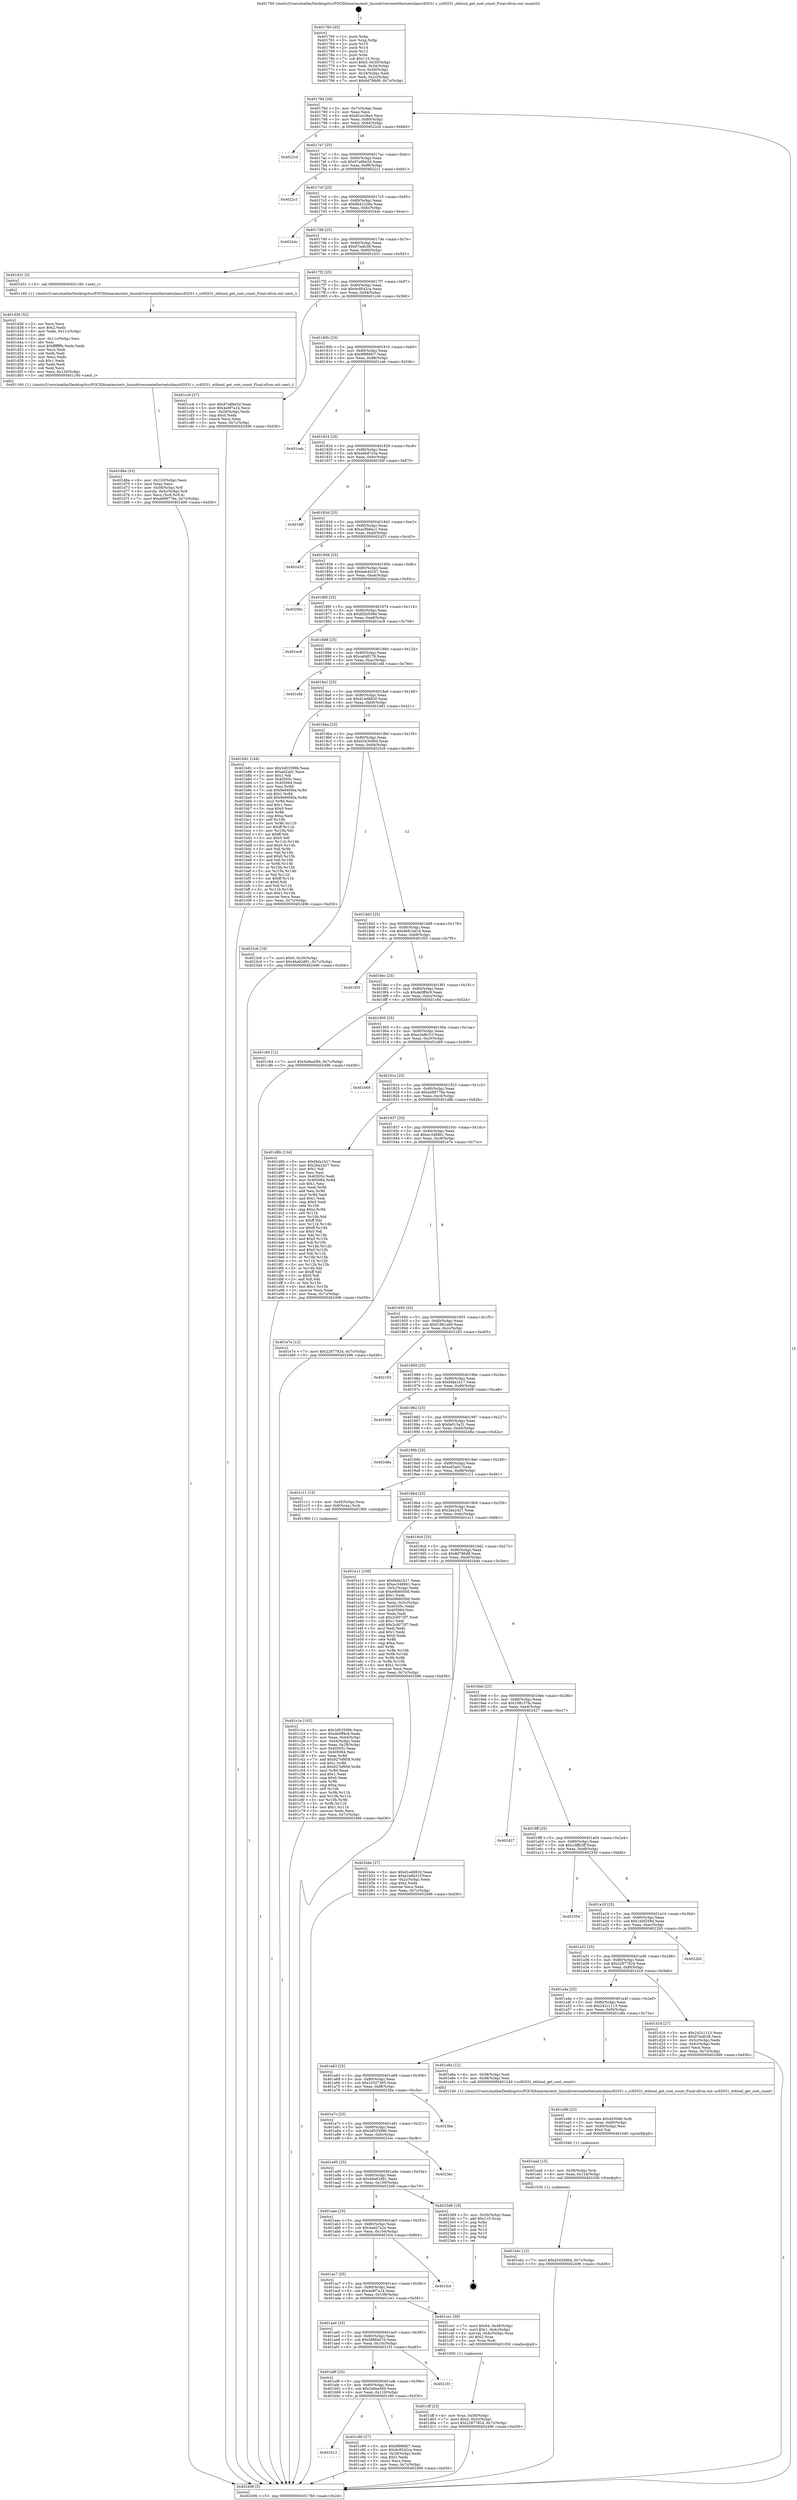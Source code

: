digraph "0x401760" {
  label = "0x401760 (/mnt/c/Users/mathe/Desktop/tcc/POCII/binaries/extr_linuxdriversnetethernetsilansc92031.c_sc92031_ethtool_get_sset_count_Final-ollvm.out::main(0))"
  labelloc = "t"
  node[shape=record]

  Entry [label="",width=0.3,height=0.3,shape=circle,fillcolor=black,style=filled]
  "0x40178d" [label="{
     0x40178d [26]\l
     | [instrs]\l
     &nbsp;&nbsp;0x40178d \<+3\>: mov -0x7c(%rbp),%eax\l
     &nbsp;&nbsp;0x401790 \<+2\>: mov %eax,%ecx\l
     &nbsp;&nbsp;0x401792 \<+6\>: sub $0x81ec28a4,%ecx\l
     &nbsp;&nbsp;0x401798 \<+3\>: mov %eax,-0x80(%rbp)\l
     &nbsp;&nbsp;0x40179b \<+6\>: mov %ecx,-0x84(%rbp)\l
     &nbsp;&nbsp;0x4017a1 \<+6\>: je 00000000004022cd \<main+0xb6d\>\l
  }"]
  "0x4022cd" [label="{
     0x4022cd\l
  }", style=dashed]
  "0x4017a7" [label="{
     0x4017a7 [25]\l
     | [instrs]\l
     &nbsp;&nbsp;0x4017a7 \<+5\>: jmp 00000000004017ac \<main+0x4c\>\l
     &nbsp;&nbsp;0x4017ac \<+3\>: mov -0x80(%rbp),%eax\l
     &nbsp;&nbsp;0x4017af \<+5\>: sub $0x87a86e2d,%eax\l
     &nbsp;&nbsp;0x4017b4 \<+6\>: mov %eax,-0x88(%rbp)\l
     &nbsp;&nbsp;0x4017ba \<+6\>: je 00000000004022c1 \<main+0xb61\>\l
  }"]
  Exit [label="",width=0.3,height=0.3,shape=circle,fillcolor=black,style=filled,peripheries=2]
  "0x4022c1" [label="{
     0x4022c1\l
  }", style=dashed]
  "0x4017c0" [label="{
     0x4017c0 [25]\l
     | [instrs]\l
     &nbsp;&nbsp;0x4017c0 \<+5\>: jmp 00000000004017c5 \<main+0x65\>\l
     &nbsp;&nbsp;0x4017c5 \<+3\>: mov -0x80(%rbp),%eax\l
     &nbsp;&nbsp;0x4017c8 \<+5\>: sub $0x8b42228a,%eax\l
     &nbsp;&nbsp;0x4017cd \<+6\>: mov %eax,-0x8c(%rbp)\l
     &nbsp;&nbsp;0x4017d3 \<+6\>: je 000000000040244c \<main+0xcec\>\l
  }"]
  "0x401ebc" [label="{
     0x401ebc [12]\l
     | [instrs]\l
     &nbsp;&nbsp;0x401ebc \<+7\>: movl $0xd3430d0d,-0x7c(%rbp)\l
     &nbsp;&nbsp;0x401ec3 \<+5\>: jmp 0000000000402496 \<main+0xd36\>\l
  }"]
  "0x40244c" [label="{
     0x40244c\l
  }", style=dashed]
  "0x4017d9" [label="{
     0x4017d9 [25]\l
     | [instrs]\l
     &nbsp;&nbsp;0x4017d9 \<+5\>: jmp 00000000004017de \<main+0x7e\>\l
     &nbsp;&nbsp;0x4017de \<+3\>: mov -0x80(%rbp),%eax\l
     &nbsp;&nbsp;0x4017e1 \<+5\>: sub $0x97eafc38,%eax\l
     &nbsp;&nbsp;0x4017e6 \<+6\>: mov %eax,-0x90(%rbp)\l
     &nbsp;&nbsp;0x4017ec \<+6\>: je 0000000000401d31 \<main+0x5d1\>\l
  }"]
  "0x401ead" [label="{
     0x401ead [15]\l
     | [instrs]\l
     &nbsp;&nbsp;0x401ead \<+4\>: mov -0x58(%rbp),%rdi\l
     &nbsp;&nbsp;0x401eb1 \<+6\>: mov %eax,-0x124(%rbp)\l
     &nbsp;&nbsp;0x401eb7 \<+5\>: call 0000000000401030 \<free@plt\>\l
     | [calls]\l
     &nbsp;&nbsp;0x401030 \{1\} (unknown)\l
  }"]
  "0x401d31" [label="{
     0x401d31 [5]\l
     | [instrs]\l
     &nbsp;&nbsp;0x401d31 \<+5\>: call 0000000000401160 \<next_i\>\l
     | [calls]\l
     &nbsp;&nbsp;0x401160 \{1\} (/mnt/c/Users/mathe/Desktop/tcc/POCII/binaries/extr_linuxdriversnetethernetsilansc92031.c_sc92031_ethtool_get_sset_count_Final-ollvm.out::next_i)\l
  }"]
  "0x4017f2" [label="{
     0x4017f2 [25]\l
     | [instrs]\l
     &nbsp;&nbsp;0x4017f2 \<+5\>: jmp 00000000004017f7 \<main+0x97\>\l
     &nbsp;&nbsp;0x4017f7 \<+3\>: mov -0x80(%rbp),%eax\l
     &nbsp;&nbsp;0x4017fa \<+5\>: sub $0x9c9542ca,%eax\l
     &nbsp;&nbsp;0x4017ff \<+6\>: mov %eax,-0x94(%rbp)\l
     &nbsp;&nbsp;0x401805 \<+6\>: je 0000000000401cc6 \<main+0x566\>\l
  }"]
  "0x401e96" [label="{
     0x401e96 [23]\l
     | [instrs]\l
     &nbsp;&nbsp;0x401e96 \<+10\>: movabs $0x4030d6,%rdi\l
     &nbsp;&nbsp;0x401ea0 \<+3\>: mov %eax,-0x60(%rbp)\l
     &nbsp;&nbsp;0x401ea3 \<+3\>: mov -0x60(%rbp),%esi\l
     &nbsp;&nbsp;0x401ea6 \<+2\>: mov $0x0,%al\l
     &nbsp;&nbsp;0x401ea8 \<+5\>: call 0000000000401040 \<printf@plt\>\l
     | [calls]\l
     &nbsp;&nbsp;0x401040 \{1\} (unknown)\l
  }"]
  "0x401cc6" [label="{
     0x401cc6 [27]\l
     | [instrs]\l
     &nbsp;&nbsp;0x401cc6 \<+5\>: mov $0x87a86e2d,%eax\l
     &nbsp;&nbsp;0x401ccb \<+5\>: mov $0x4e9f7a14,%ecx\l
     &nbsp;&nbsp;0x401cd0 \<+3\>: mov -0x28(%rbp),%edx\l
     &nbsp;&nbsp;0x401cd3 \<+3\>: cmp $0x0,%edx\l
     &nbsp;&nbsp;0x401cd6 \<+3\>: cmove %ecx,%eax\l
     &nbsp;&nbsp;0x401cd9 \<+3\>: mov %eax,-0x7c(%rbp)\l
     &nbsp;&nbsp;0x401cdc \<+5\>: jmp 0000000000402496 \<main+0xd36\>\l
  }"]
  "0x40180b" [label="{
     0x40180b [25]\l
     | [instrs]\l
     &nbsp;&nbsp;0x40180b \<+5\>: jmp 0000000000401810 \<main+0xb0\>\l
     &nbsp;&nbsp;0x401810 \<+3\>: mov -0x80(%rbp),%eax\l
     &nbsp;&nbsp;0x401813 \<+5\>: sub $0x9f986fc7,%eax\l
     &nbsp;&nbsp;0x401818 \<+6\>: mov %eax,-0x98(%rbp)\l
     &nbsp;&nbsp;0x40181e \<+6\>: je 0000000000401cab \<main+0x54b\>\l
  }"]
  "0x401d6a" [label="{
     0x401d6a [33]\l
     | [instrs]\l
     &nbsp;&nbsp;0x401d6a \<+6\>: mov -0x120(%rbp),%ecx\l
     &nbsp;&nbsp;0x401d70 \<+3\>: imul %eax,%ecx\l
     &nbsp;&nbsp;0x401d73 \<+4\>: mov -0x58(%rbp),%r8\l
     &nbsp;&nbsp;0x401d77 \<+4\>: movslq -0x5c(%rbp),%r9\l
     &nbsp;&nbsp;0x401d7b \<+4\>: mov %ecx,(%r8,%r9,4)\l
     &nbsp;&nbsp;0x401d7f \<+7\>: movl $0xeb99776e,-0x7c(%rbp)\l
     &nbsp;&nbsp;0x401d86 \<+5\>: jmp 0000000000402496 \<main+0xd36\>\l
  }"]
  "0x401cab" [label="{
     0x401cab\l
  }", style=dashed]
  "0x401824" [label="{
     0x401824 [25]\l
     | [instrs]\l
     &nbsp;&nbsp;0x401824 \<+5\>: jmp 0000000000401829 \<main+0xc9\>\l
     &nbsp;&nbsp;0x401829 \<+3\>: mov -0x80(%rbp),%eax\l
     &nbsp;&nbsp;0x40182c \<+5\>: sub $0xa4bd7c3a,%eax\l
     &nbsp;&nbsp;0x401831 \<+6\>: mov %eax,-0x9c(%rbp)\l
     &nbsp;&nbsp;0x401837 \<+6\>: je 0000000000401fdf \<main+0x87f\>\l
  }"]
  "0x401d36" [label="{
     0x401d36 [52]\l
     | [instrs]\l
     &nbsp;&nbsp;0x401d36 \<+2\>: xor %ecx,%ecx\l
     &nbsp;&nbsp;0x401d38 \<+5\>: mov $0x2,%edx\l
     &nbsp;&nbsp;0x401d3d \<+6\>: mov %edx,-0x11c(%rbp)\l
     &nbsp;&nbsp;0x401d43 \<+1\>: cltd\l
     &nbsp;&nbsp;0x401d44 \<+6\>: mov -0x11c(%rbp),%esi\l
     &nbsp;&nbsp;0x401d4a \<+2\>: idiv %esi\l
     &nbsp;&nbsp;0x401d4c \<+6\>: imul $0xfffffffe,%edx,%edx\l
     &nbsp;&nbsp;0x401d52 \<+2\>: mov %ecx,%edi\l
     &nbsp;&nbsp;0x401d54 \<+2\>: sub %edx,%edi\l
     &nbsp;&nbsp;0x401d56 \<+2\>: mov %ecx,%edx\l
     &nbsp;&nbsp;0x401d58 \<+3\>: sub $0x1,%edx\l
     &nbsp;&nbsp;0x401d5b \<+2\>: add %edx,%edi\l
     &nbsp;&nbsp;0x401d5d \<+2\>: sub %edi,%ecx\l
     &nbsp;&nbsp;0x401d5f \<+6\>: mov %ecx,-0x120(%rbp)\l
     &nbsp;&nbsp;0x401d65 \<+5\>: call 0000000000401160 \<next_i\>\l
     | [calls]\l
     &nbsp;&nbsp;0x401160 \{1\} (/mnt/c/Users/mathe/Desktop/tcc/POCII/binaries/extr_linuxdriversnetethernetsilansc92031.c_sc92031_ethtool_get_sset_count_Final-ollvm.out::next_i)\l
  }"]
  "0x401fdf" [label="{
     0x401fdf\l
  }", style=dashed]
  "0x40183d" [label="{
     0x40183d [25]\l
     | [instrs]\l
     &nbsp;&nbsp;0x40183d \<+5\>: jmp 0000000000401842 \<main+0xe2\>\l
     &nbsp;&nbsp;0x401842 \<+3\>: mov -0x80(%rbp),%eax\l
     &nbsp;&nbsp;0x401845 \<+5\>: sub $0xac6b6ac1,%eax\l
     &nbsp;&nbsp;0x40184a \<+6\>: mov %eax,-0xa0(%rbp)\l
     &nbsp;&nbsp;0x401850 \<+6\>: je 0000000000402433 \<main+0xcd3\>\l
  }"]
  "0x401cff" [label="{
     0x401cff [23]\l
     | [instrs]\l
     &nbsp;&nbsp;0x401cff \<+4\>: mov %rax,-0x58(%rbp)\l
     &nbsp;&nbsp;0x401d03 \<+7\>: movl $0x0,-0x5c(%rbp)\l
     &nbsp;&nbsp;0x401d0a \<+7\>: movl $0x22877824,-0x7c(%rbp)\l
     &nbsp;&nbsp;0x401d11 \<+5\>: jmp 0000000000402496 \<main+0xd36\>\l
  }"]
  "0x402433" [label="{
     0x402433\l
  }", style=dashed]
  "0x401856" [label="{
     0x401856 [25]\l
     | [instrs]\l
     &nbsp;&nbsp;0x401856 \<+5\>: jmp 000000000040185b \<main+0xfb\>\l
     &nbsp;&nbsp;0x40185b \<+3\>: mov -0x80(%rbp),%eax\l
     &nbsp;&nbsp;0x40185e \<+5\>: sub $0xbeb4d1b7,%eax\l
     &nbsp;&nbsp;0x401863 \<+6\>: mov %eax,-0xa4(%rbp)\l
     &nbsp;&nbsp;0x401869 \<+6\>: je 00000000004020bc \<main+0x95c\>\l
  }"]
  "0x401b12" [label="{
     0x401b12\l
  }", style=dashed]
  "0x4020bc" [label="{
     0x4020bc\l
  }", style=dashed]
  "0x40186f" [label="{
     0x40186f [25]\l
     | [instrs]\l
     &nbsp;&nbsp;0x40186f \<+5\>: jmp 0000000000401874 \<main+0x114\>\l
     &nbsp;&nbsp;0x401874 \<+3\>: mov -0x80(%rbp),%eax\l
     &nbsp;&nbsp;0x401877 \<+5\>: sub $0xbf2b508d,%eax\l
     &nbsp;&nbsp;0x40187c \<+6\>: mov %eax,-0xa8(%rbp)\l
     &nbsp;&nbsp;0x401882 \<+6\>: je 0000000000401ec8 \<main+0x768\>\l
  }"]
  "0x401c90" [label="{
     0x401c90 [27]\l
     | [instrs]\l
     &nbsp;&nbsp;0x401c90 \<+5\>: mov $0x9f986fc7,%eax\l
     &nbsp;&nbsp;0x401c95 \<+5\>: mov $0x9c9542ca,%ecx\l
     &nbsp;&nbsp;0x401c9a \<+3\>: mov -0x28(%rbp),%edx\l
     &nbsp;&nbsp;0x401c9d \<+3\>: cmp $0x1,%edx\l
     &nbsp;&nbsp;0x401ca0 \<+3\>: cmovl %ecx,%eax\l
     &nbsp;&nbsp;0x401ca3 \<+3\>: mov %eax,-0x7c(%rbp)\l
     &nbsp;&nbsp;0x401ca6 \<+5\>: jmp 0000000000402496 \<main+0xd36\>\l
  }"]
  "0x401ec8" [label="{
     0x401ec8\l
  }", style=dashed]
  "0x401888" [label="{
     0x401888 [25]\l
     | [instrs]\l
     &nbsp;&nbsp;0x401888 \<+5\>: jmp 000000000040188d \<main+0x12d\>\l
     &nbsp;&nbsp;0x40188d \<+3\>: mov -0x80(%rbp),%eax\l
     &nbsp;&nbsp;0x401890 \<+5\>: sub $0xca0df178,%eax\l
     &nbsp;&nbsp;0x401895 \<+6\>: mov %eax,-0xac(%rbp)\l
     &nbsp;&nbsp;0x40189b \<+6\>: je 0000000000401efd \<main+0x79d\>\l
  }"]
  "0x401af9" [label="{
     0x401af9 [25]\l
     | [instrs]\l
     &nbsp;&nbsp;0x401af9 \<+5\>: jmp 0000000000401afe \<main+0x39e\>\l
     &nbsp;&nbsp;0x401afe \<+3\>: mov -0x80(%rbp),%eax\l
     &nbsp;&nbsp;0x401b01 \<+5\>: sub $0x5a9ea584,%eax\l
     &nbsp;&nbsp;0x401b06 \<+6\>: mov %eax,-0x110(%rbp)\l
     &nbsp;&nbsp;0x401b0c \<+6\>: je 0000000000401c90 \<main+0x530\>\l
  }"]
  "0x401efd" [label="{
     0x401efd\l
  }", style=dashed]
  "0x4018a1" [label="{
     0x4018a1 [25]\l
     | [instrs]\l
     &nbsp;&nbsp;0x4018a1 \<+5\>: jmp 00000000004018a6 \<main+0x146\>\l
     &nbsp;&nbsp;0x4018a6 \<+3\>: mov -0x80(%rbp),%eax\l
     &nbsp;&nbsp;0x4018a9 \<+5\>: sub $0xd1ed8820,%eax\l
     &nbsp;&nbsp;0x4018ae \<+6\>: mov %eax,-0xb0(%rbp)\l
     &nbsp;&nbsp;0x4018b4 \<+6\>: je 0000000000401b81 \<main+0x421\>\l
  }"]
  "0x4021f3" [label="{
     0x4021f3\l
  }", style=dashed]
  "0x401b81" [label="{
     0x401b81 [144]\l
     | [instrs]\l
     &nbsp;&nbsp;0x401b81 \<+5\>: mov $0x3d03599b,%eax\l
     &nbsp;&nbsp;0x401b86 \<+5\>: mov $0xad2ad1,%ecx\l
     &nbsp;&nbsp;0x401b8b \<+2\>: mov $0x1,%dl\l
     &nbsp;&nbsp;0x401b8d \<+7\>: mov 0x40505c,%esi\l
     &nbsp;&nbsp;0x401b94 \<+7\>: mov 0x405064,%edi\l
     &nbsp;&nbsp;0x401b9b \<+3\>: mov %esi,%r8d\l
     &nbsp;&nbsp;0x401b9e \<+7\>: sub $0x9e94f40a,%r8d\l
     &nbsp;&nbsp;0x401ba5 \<+4\>: sub $0x1,%r8d\l
     &nbsp;&nbsp;0x401ba9 \<+7\>: add $0x9e94f40a,%r8d\l
     &nbsp;&nbsp;0x401bb0 \<+4\>: imul %r8d,%esi\l
     &nbsp;&nbsp;0x401bb4 \<+3\>: and $0x1,%esi\l
     &nbsp;&nbsp;0x401bb7 \<+3\>: cmp $0x0,%esi\l
     &nbsp;&nbsp;0x401bba \<+4\>: sete %r9b\l
     &nbsp;&nbsp;0x401bbe \<+3\>: cmp $0xa,%edi\l
     &nbsp;&nbsp;0x401bc1 \<+4\>: setl %r10b\l
     &nbsp;&nbsp;0x401bc5 \<+3\>: mov %r9b,%r11b\l
     &nbsp;&nbsp;0x401bc8 \<+4\>: xor $0xff,%r11b\l
     &nbsp;&nbsp;0x401bcc \<+3\>: mov %r10b,%bl\l
     &nbsp;&nbsp;0x401bcf \<+3\>: xor $0xff,%bl\l
     &nbsp;&nbsp;0x401bd2 \<+3\>: xor $0x0,%dl\l
     &nbsp;&nbsp;0x401bd5 \<+3\>: mov %r11b,%r14b\l
     &nbsp;&nbsp;0x401bd8 \<+4\>: and $0x0,%r14b\l
     &nbsp;&nbsp;0x401bdc \<+3\>: and %dl,%r9b\l
     &nbsp;&nbsp;0x401bdf \<+3\>: mov %bl,%r15b\l
     &nbsp;&nbsp;0x401be2 \<+4\>: and $0x0,%r15b\l
     &nbsp;&nbsp;0x401be6 \<+3\>: and %dl,%r10b\l
     &nbsp;&nbsp;0x401be9 \<+3\>: or %r9b,%r14b\l
     &nbsp;&nbsp;0x401bec \<+3\>: or %r10b,%r15b\l
     &nbsp;&nbsp;0x401bef \<+3\>: xor %r15b,%r14b\l
     &nbsp;&nbsp;0x401bf2 \<+3\>: or %bl,%r11b\l
     &nbsp;&nbsp;0x401bf5 \<+4\>: xor $0xff,%r11b\l
     &nbsp;&nbsp;0x401bf9 \<+3\>: or $0x0,%dl\l
     &nbsp;&nbsp;0x401bfc \<+3\>: and %dl,%r11b\l
     &nbsp;&nbsp;0x401bff \<+3\>: or %r11b,%r14b\l
     &nbsp;&nbsp;0x401c02 \<+4\>: test $0x1,%r14b\l
     &nbsp;&nbsp;0x401c06 \<+3\>: cmovne %ecx,%eax\l
     &nbsp;&nbsp;0x401c09 \<+3\>: mov %eax,-0x7c(%rbp)\l
     &nbsp;&nbsp;0x401c0c \<+5\>: jmp 0000000000402496 \<main+0xd36\>\l
  }"]
  "0x4018ba" [label="{
     0x4018ba [25]\l
     | [instrs]\l
     &nbsp;&nbsp;0x4018ba \<+5\>: jmp 00000000004018bf \<main+0x15f\>\l
     &nbsp;&nbsp;0x4018bf \<+3\>: mov -0x80(%rbp),%eax\l
     &nbsp;&nbsp;0x4018c2 \<+5\>: sub $0xd3430d0d,%eax\l
     &nbsp;&nbsp;0x4018c7 \<+6\>: mov %eax,-0xb4(%rbp)\l
     &nbsp;&nbsp;0x4018cd \<+6\>: je 00000000004023c6 \<main+0xc66\>\l
  }"]
  "0x401ae0" [label="{
     0x401ae0 [25]\l
     | [instrs]\l
     &nbsp;&nbsp;0x401ae0 \<+5\>: jmp 0000000000401ae5 \<main+0x385\>\l
     &nbsp;&nbsp;0x401ae5 \<+3\>: mov -0x80(%rbp),%eax\l
     &nbsp;&nbsp;0x401ae8 \<+5\>: sub $0x5886a07d,%eax\l
     &nbsp;&nbsp;0x401aed \<+6\>: mov %eax,-0x10c(%rbp)\l
     &nbsp;&nbsp;0x401af3 \<+6\>: je 00000000004021f3 \<main+0xa93\>\l
  }"]
  "0x4023c6" [label="{
     0x4023c6 [19]\l
     | [instrs]\l
     &nbsp;&nbsp;0x4023c6 \<+7\>: movl $0x0,-0x30(%rbp)\l
     &nbsp;&nbsp;0x4023cd \<+7\>: movl $0x46a62d91,-0x7c(%rbp)\l
     &nbsp;&nbsp;0x4023d4 \<+5\>: jmp 0000000000402496 \<main+0xd36\>\l
  }"]
  "0x4018d3" [label="{
     0x4018d3 [25]\l
     | [instrs]\l
     &nbsp;&nbsp;0x4018d3 \<+5\>: jmp 00000000004018d8 \<main+0x178\>\l
     &nbsp;&nbsp;0x4018d8 \<+3\>: mov -0x80(%rbp),%eax\l
     &nbsp;&nbsp;0x4018db \<+5\>: sub $0xd681ed1d,%eax\l
     &nbsp;&nbsp;0x4018e0 \<+6\>: mov %eax,-0xb8(%rbp)\l
     &nbsp;&nbsp;0x4018e6 \<+6\>: je 0000000000401f55 \<main+0x7f5\>\l
  }"]
  "0x401ce1" [label="{
     0x401ce1 [30]\l
     | [instrs]\l
     &nbsp;&nbsp;0x401ce1 \<+7\>: movl $0x64,-0x48(%rbp)\l
     &nbsp;&nbsp;0x401ce8 \<+7\>: movl $0x1,-0x4c(%rbp)\l
     &nbsp;&nbsp;0x401cef \<+4\>: movslq -0x4c(%rbp),%rax\l
     &nbsp;&nbsp;0x401cf3 \<+4\>: shl $0x2,%rax\l
     &nbsp;&nbsp;0x401cf7 \<+3\>: mov %rax,%rdi\l
     &nbsp;&nbsp;0x401cfa \<+5\>: call 0000000000401050 \<malloc@plt\>\l
     | [calls]\l
     &nbsp;&nbsp;0x401050 \{1\} (unknown)\l
  }"]
  "0x401f55" [label="{
     0x401f55\l
  }", style=dashed]
  "0x4018ec" [label="{
     0x4018ec [25]\l
     | [instrs]\l
     &nbsp;&nbsp;0x4018ec \<+5\>: jmp 00000000004018f1 \<main+0x191\>\l
     &nbsp;&nbsp;0x4018f1 \<+3\>: mov -0x80(%rbp),%eax\l
     &nbsp;&nbsp;0x4018f4 \<+5\>: sub $0xde0ff4c9,%eax\l
     &nbsp;&nbsp;0x4018f9 \<+6\>: mov %eax,-0xbc(%rbp)\l
     &nbsp;&nbsp;0x4018ff \<+6\>: je 0000000000401c84 \<main+0x524\>\l
  }"]
  "0x401ac7" [label="{
     0x401ac7 [25]\l
     | [instrs]\l
     &nbsp;&nbsp;0x401ac7 \<+5\>: jmp 0000000000401acc \<main+0x36c\>\l
     &nbsp;&nbsp;0x401acc \<+3\>: mov -0x80(%rbp),%eax\l
     &nbsp;&nbsp;0x401acf \<+5\>: sub $0x4e9f7a14,%eax\l
     &nbsp;&nbsp;0x401ad4 \<+6\>: mov %eax,-0x108(%rbp)\l
     &nbsp;&nbsp;0x401ada \<+6\>: je 0000000000401ce1 \<main+0x581\>\l
  }"]
  "0x401c84" [label="{
     0x401c84 [12]\l
     | [instrs]\l
     &nbsp;&nbsp;0x401c84 \<+7\>: movl $0x5a9ea584,-0x7c(%rbp)\l
     &nbsp;&nbsp;0x401c8b \<+5\>: jmp 0000000000402496 \<main+0xd36\>\l
  }"]
  "0x401905" [label="{
     0x401905 [25]\l
     | [instrs]\l
     &nbsp;&nbsp;0x401905 \<+5\>: jmp 000000000040190a \<main+0x1aa\>\l
     &nbsp;&nbsp;0x40190a \<+3\>: mov -0x80(%rbp),%eax\l
     &nbsp;&nbsp;0x40190d \<+5\>: sub $0xe2e8b31f,%eax\l
     &nbsp;&nbsp;0x401912 \<+6\>: mov %eax,-0xc0(%rbp)\l
     &nbsp;&nbsp;0x401918 \<+6\>: je 0000000000401b69 \<main+0x409\>\l
  }"]
  "0x401fc4" [label="{
     0x401fc4\l
  }", style=dashed]
  "0x401b69" [label="{
     0x401b69\l
  }", style=dashed]
  "0x40191e" [label="{
     0x40191e [25]\l
     | [instrs]\l
     &nbsp;&nbsp;0x40191e \<+5\>: jmp 0000000000401923 \<main+0x1c3\>\l
     &nbsp;&nbsp;0x401923 \<+3\>: mov -0x80(%rbp),%eax\l
     &nbsp;&nbsp;0x401926 \<+5\>: sub $0xeb99776e,%eax\l
     &nbsp;&nbsp;0x40192b \<+6\>: mov %eax,-0xc4(%rbp)\l
     &nbsp;&nbsp;0x401931 \<+6\>: je 0000000000401d8b \<main+0x62b\>\l
  }"]
  "0x401aae" [label="{
     0x401aae [25]\l
     | [instrs]\l
     &nbsp;&nbsp;0x401aae \<+5\>: jmp 0000000000401ab3 \<main+0x353\>\l
     &nbsp;&nbsp;0x401ab3 \<+3\>: mov -0x80(%rbp),%eax\l
     &nbsp;&nbsp;0x401ab6 \<+5\>: sub $0x4add7a2e,%eax\l
     &nbsp;&nbsp;0x401abb \<+6\>: mov %eax,-0x104(%rbp)\l
     &nbsp;&nbsp;0x401ac1 \<+6\>: je 0000000000401fc4 \<main+0x864\>\l
  }"]
  "0x401d8b" [label="{
     0x401d8b [134]\l
     | [instrs]\l
     &nbsp;&nbsp;0x401d8b \<+5\>: mov $0xf4da1b17,%eax\l
     &nbsp;&nbsp;0x401d90 \<+5\>: mov $0x2ba2427,%ecx\l
     &nbsp;&nbsp;0x401d95 \<+2\>: mov $0x1,%dl\l
     &nbsp;&nbsp;0x401d97 \<+2\>: xor %esi,%esi\l
     &nbsp;&nbsp;0x401d99 \<+7\>: mov 0x40505c,%edi\l
     &nbsp;&nbsp;0x401da0 \<+8\>: mov 0x405064,%r8d\l
     &nbsp;&nbsp;0x401da8 \<+3\>: sub $0x1,%esi\l
     &nbsp;&nbsp;0x401dab \<+3\>: mov %edi,%r9d\l
     &nbsp;&nbsp;0x401dae \<+3\>: add %esi,%r9d\l
     &nbsp;&nbsp;0x401db1 \<+4\>: imul %r9d,%edi\l
     &nbsp;&nbsp;0x401db5 \<+3\>: and $0x1,%edi\l
     &nbsp;&nbsp;0x401db8 \<+3\>: cmp $0x0,%edi\l
     &nbsp;&nbsp;0x401dbb \<+4\>: sete %r10b\l
     &nbsp;&nbsp;0x401dbf \<+4\>: cmp $0xa,%r8d\l
     &nbsp;&nbsp;0x401dc3 \<+4\>: setl %r11b\l
     &nbsp;&nbsp;0x401dc7 \<+3\>: mov %r10b,%bl\l
     &nbsp;&nbsp;0x401dca \<+3\>: xor $0xff,%bl\l
     &nbsp;&nbsp;0x401dcd \<+3\>: mov %r11b,%r14b\l
     &nbsp;&nbsp;0x401dd0 \<+4\>: xor $0xff,%r14b\l
     &nbsp;&nbsp;0x401dd4 \<+3\>: xor $0x0,%dl\l
     &nbsp;&nbsp;0x401dd7 \<+3\>: mov %bl,%r15b\l
     &nbsp;&nbsp;0x401dda \<+4\>: and $0x0,%r15b\l
     &nbsp;&nbsp;0x401dde \<+3\>: and %dl,%r10b\l
     &nbsp;&nbsp;0x401de1 \<+3\>: mov %r14b,%r12b\l
     &nbsp;&nbsp;0x401de4 \<+4\>: and $0x0,%r12b\l
     &nbsp;&nbsp;0x401de8 \<+3\>: and %dl,%r11b\l
     &nbsp;&nbsp;0x401deb \<+3\>: or %r10b,%r15b\l
     &nbsp;&nbsp;0x401dee \<+3\>: or %r11b,%r12b\l
     &nbsp;&nbsp;0x401df1 \<+3\>: xor %r12b,%r15b\l
     &nbsp;&nbsp;0x401df4 \<+3\>: or %r14b,%bl\l
     &nbsp;&nbsp;0x401df7 \<+3\>: xor $0xff,%bl\l
     &nbsp;&nbsp;0x401dfa \<+3\>: or $0x0,%dl\l
     &nbsp;&nbsp;0x401dfd \<+2\>: and %dl,%bl\l
     &nbsp;&nbsp;0x401dff \<+3\>: or %bl,%r15b\l
     &nbsp;&nbsp;0x401e02 \<+4\>: test $0x1,%r15b\l
     &nbsp;&nbsp;0x401e06 \<+3\>: cmovne %ecx,%eax\l
     &nbsp;&nbsp;0x401e09 \<+3\>: mov %eax,-0x7c(%rbp)\l
     &nbsp;&nbsp;0x401e0c \<+5\>: jmp 0000000000402496 \<main+0xd36\>\l
  }"]
  "0x401937" [label="{
     0x401937 [25]\l
     | [instrs]\l
     &nbsp;&nbsp;0x401937 \<+5\>: jmp 000000000040193c \<main+0x1dc\>\l
     &nbsp;&nbsp;0x40193c \<+3\>: mov -0x80(%rbp),%eax\l
     &nbsp;&nbsp;0x40193f \<+5\>: sub $0xec3488b1,%eax\l
     &nbsp;&nbsp;0x401944 \<+6\>: mov %eax,-0xc8(%rbp)\l
     &nbsp;&nbsp;0x40194a \<+6\>: je 0000000000401e7e \<main+0x71e\>\l
  }"]
  "0x4023d9" [label="{
     0x4023d9 [19]\l
     | [instrs]\l
     &nbsp;&nbsp;0x4023d9 \<+3\>: mov -0x30(%rbp),%eax\l
     &nbsp;&nbsp;0x4023dc \<+7\>: add $0x110,%rsp\l
     &nbsp;&nbsp;0x4023e3 \<+1\>: pop %rbx\l
     &nbsp;&nbsp;0x4023e4 \<+2\>: pop %r12\l
     &nbsp;&nbsp;0x4023e6 \<+2\>: pop %r14\l
     &nbsp;&nbsp;0x4023e8 \<+2\>: pop %r15\l
     &nbsp;&nbsp;0x4023ea \<+1\>: pop %rbp\l
     &nbsp;&nbsp;0x4023eb \<+1\>: ret\l
  }"]
  "0x401e7e" [label="{
     0x401e7e [12]\l
     | [instrs]\l
     &nbsp;&nbsp;0x401e7e \<+7\>: movl $0x22877824,-0x7c(%rbp)\l
     &nbsp;&nbsp;0x401e85 \<+5\>: jmp 0000000000402496 \<main+0xd36\>\l
  }"]
  "0x401950" [label="{
     0x401950 [25]\l
     | [instrs]\l
     &nbsp;&nbsp;0x401950 \<+5\>: jmp 0000000000401955 \<main+0x1f5\>\l
     &nbsp;&nbsp;0x401955 \<+3\>: mov -0x80(%rbp),%eax\l
     &nbsp;&nbsp;0x401958 \<+5\>: sub $0xf1981ab9,%eax\l
     &nbsp;&nbsp;0x40195d \<+6\>: mov %eax,-0xcc(%rbp)\l
     &nbsp;&nbsp;0x401963 \<+6\>: je 0000000000402163 \<main+0xa03\>\l
  }"]
  "0x401a95" [label="{
     0x401a95 [25]\l
     | [instrs]\l
     &nbsp;&nbsp;0x401a95 \<+5\>: jmp 0000000000401a9a \<main+0x33a\>\l
     &nbsp;&nbsp;0x401a9a \<+3\>: mov -0x80(%rbp),%eax\l
     &nbsp;&nbsp;0x401a9d \<+5\>: sub $0x46a62d91,%eax\l
     &nbsp;&nbsp;0x401aa2 \<+6\>: mov %eax,-0x100(%rbp)\l
     &nbsp;&nbsp;0x401aa8 \<+6\>: je 00000000004023d9 \<main+0xc79\>\l
  }"]
  "0x402163" [label="{
     0x402163\l
  }", style=dashed]
  "0x401969" [label="{
     0x401969 [25]\l
     | [instrs]\l
     &nbsp;&nbsp;0x401969 \<+5\>: jmp 000000000040196e \<main+0x20e\>\l
     &nbsp;&nbsp;0x40196e \<+3\>: mov -0x80(%rbp),%eax\l
     &nbsp;&nbsp;0x401971 \<+5\>: sub $0xf4da1b17,%eax\l
     &nbsp;&nbsp;0x401976 \<+6\>: mov %eax,-0xd0(%rbp)\l
     &nbsp;&nbsp;0x40197c \<+6\>: je 0000000000402408 \<main+0xca8\>\l
  }"]
  "0x4023ec" [label="{
     0x4023ec\l
  }", style=dashed]
  "0x402408" [label="{
     0x402408\l
  }", style=dashed]
  "0x401982" [label="{
     0x401982 [25]\l
     | [instrs]\l
     &nbsp;&nbsp;0x401982 \<+5\>: jmp 0000000000401987 \<main+0x227\>\l
     &nbsp;&nbsp;0x401987 \<+3\>: mov -0x80(%rbp),%eax\l
     &nbsp;&nbsp;0x40198a \<+5\>: sub $0xfe015a31,%eax\l
     &nbsp;&nbsp;0x40198f \<+6\>: mov %eax,-0xd4(%rbp)\l
     &nbsp;&nbsp;0x401995 \<+6\>: je 000000000040248a \<main+0xd2a\>\l
  }"]
  "0x401a7c" [label="{
     0x401a7c [25]\l
     | [instrs]\l
     &nbsp;&nbsp;0x401a7c \<+5\>: jmp 0000000000401a81 \<main+0x321\>\l
     &nbsp;&nbsp;0x401a81 \<+3\>: mov -0x80(%rbp),%eax\l
     &nbsp;&nbsp;0x401a84 \<+5\>: sub $0x3d03599b,%eax\l
     &nbsp;&nbsp;0x401a89 \<+6\>: mov %eax,-0xfc(%rbp)\l
     &nbsp;&nbsp;0x401a8f \<+6\>: je 00000000004023ec \<main+0xc8c\>\l
  }"]
  "0x40248a" [label="{
     0x40248a\l
  }", style=dashed]
  "0x40199b" [label="{
     0x40199b [25]\l
     | [instrs]\l
     &nbsp;&nbsp;0x40199b \<+5\>: jmp 00000000004019a0 \<main+0x240\>\l
     &nbsp;&nbsp;0x4019a0 \<+3\>: mov -0x80(%rbp),%eax\l
     &nbsp;&nbsp;0x4019a3 \<+5\>: sub $0xad2ad1,%eax\l
     &nbsp;&nbsp;0x4019a8 \<+6\>: mov %eax,-0xd8(%rbp)\l
     &nbsp;&nbsp;0x4019ae \<+6\>: je 0000000000401c11 \<main+0x4b1\>\l
  }"]
  "0x4023ba" [label="{
     0x4023ba\l
  }", style=dashed]
  "0x401c11" [label="{
     0x401c11 [13]\l
     | [instrs]\l
     &nbsp;&nbsp;0x401c11 \<+4\>: mov -0x40(%rbp),%rax\l
     &nbsp;&nbsp;0x401c15 \<+4\>: mov 0x8(%rax),%rdi\l
     &nbsp;&nbsp;0x401c19 \<+5\>: call 0000000000401060 \<atoi@plt\>\l
     | [calls]\l
     &nbsp;&nbsp;0x401060 \{1\} (unknown)\l
  }"]
  "0x4019b4" [label="{
     0x4019b4 [25]\l
     | [instrs]\l
     &nbsp;&nbsp;0x4019b4 \<+5\>: jmp 00000000004019b9 \<main+0x259\>\l
     &nbsp;&nbsp;0x4019b9 \<+3\>: mov -0x80(%rbp),%eax\l
     &nbsp;&nbsp;0x4019bc \<+5\>: sub $0x2ba2427,%eax\l
     &nbsp;&nbsp;0x4019c1 \<+6\>: mov %eax,-0xdc(%rbp)\l
     &nbsp;&nbsp;0x4019c7 \<+6\>: je 0000000000401e11 \<main+0x6b1\>\l
  }"]
  "0x401a63" [label="{
     0x401a63 [25]\l
     | [instrs]\l
     &nbsp;&nbsp;0x401a63 \<+5\>: jmp 0000000000401a68 \<main+0x308\>\l
     &nbsp;&nbsp;0x401a68 \<+3\>: mov -0x80(%rbp),%eax\l
     &nbsp;&nbsp;0x401a6b \<+5\>: sub $0x32027365,%eax\l
     &nbsp;&nbsp;0x401a70 \<+6\>: mov %eax,-0xf8(%rbp)\l
     &nbsp;&nbsp;0x401a76 \<+6\>: je 00000000004023ba \<main+0xc5a\>\l
  }"]
  "0x401e11" [label="{
     0x401e11 [109]\l
     | [instrs]\l
     &nbsp;&nbsp;0x401e11 \<+5\>: mov $0xf4da1b17,%eax\l
     &nbsp;&nbsp;0x401e16 \<+5\>: mov $0xec3488b1,%ecx\l
     &nbsp;&nbsp;0x401e1b \<+3\>: mov -0x5c(%rbp),%edx\l
     &nbsp;&nbsp;0x401e1e \<+6\>: sub $0xe9b6050d,%edx\l
     &nbsp;&nbsp;0x401e24 \<+3\>: add $0x1,%edx\l
     &nbsp;&nbsp;0x401e27 \<+6\>: add $0xe9b6050d,%edx\l
     &nbsp;&nbsp;0x401e2d \<+3\>: mov %edx,-0x5c(%rbp)\l
     &nbsp;&nbsp;0x401e30 \<+7\>: mov 0x40505c,%edx\l
     &nbsp;&nbsp;0x401e37 \<+7\>: mov 0x405064,%esi\l
     &nbsp;&nbsp;0x401e3e \<+2\>: mov %edx,%edi\l
     &nbsp;&nbsp;0x401e40 \<+6\>: sub $0x2c0073f7,%edi\l
     &nbsp;&nbsp;0x401e46 \<+3\>: sub $0x1,%edi\l
     &nbsp;&nbsp;0x401e49 \<+6\>: add $0x2c0073f7,%edi\l
     &nbsp;&nbsp;0x401e4f \<+3\>: imul %edi,%edx\l
     &nbsp;&nbsp;0x401e52 \<+3\>: and $0x1,%edx\l
     &nbsp;&nbsp;0x401e55 \<+3\>: cmp $0x0,%edx\l
     &nbsp;&nbsp;0x401e58 \<+4\>: sete %r8b\l
     &nbsp;&nbsp;0x401e5c \<+3\>: cmp $0xa,%esi\l
     &nbsp;&nbsp;0x401e5f \<+4\>: setl %r9b\l
     &nbsp;&nbsp;0x401e63 \<+3\>: mov %r8b,%r10b\l
     &nbsp;&nbsp;0x401e66 \<+3\>: and %r9b,%r10b\l
     &nbsp;&nbsp;0x401e69 \<+3\>: xor %r9b,%r8b\l
     &nbsp;&nbsp;0x401e6c \<+3\>: or %r8b,%r10b\l
     &nbsp;&nbsp;0x401e6f \<+4\>: test $0x1,%r10b\l
     &nbsp;&nbsp;0x401e73 \<+3\>: cmovne %ecx,%eax\l
     &nbsp;&nbsp;0x401e76 \<+3\>: mov %eax,-0x7c(%rbp)\l
     &nbsp;&nbsp;0x401e79 \<+5\>: jmp 0000000000402496 \<main+0xd36\>\l
  }"]
  "0x4019cd" [label="{
     0x4019cd [25]\l
     | [instrs]\l
     &nbsp;&nbsp;0x4019cd \<+5\>: jmp 00000000004019d2 \<main+0x272\>\l
     &nbsp;&nbsp;0x4019d2 \<+3\>: mov -0x80(%rbp),%eax\l
     &nbsp;&nbsp;0x4019d5 \<+5\>: sub $0x8d786d8,%eax\l
     &nbsp;&nbsp;0x4019da \<+6\>: mov %eax,-0xe0(%rbp)\l
     &nbsp;&nbsp;0x4019e0 \<+6\>: je 0000000000401b4e \<main+0x3ee\>\l
  }"]
  "0x401e8a" [label="{
     0x401e8a [12]\l
     | [instrs]\l
     &nbsp;&nbsp;0x401e8a \<+4\>: mov -0x58(%rbp),%rdi\l
     &nbsp;&nbsp;0x401e8e \<+3\>: mov -0x48(%rbp),%esi\l
     &nbsp;&nbsp;0x401e91 \<+5\>: call 0000000000401240 \<sc92031_ethtool_get_sset_count\>\l
     | [calls]\l
     &nbsp;&nbsp;0x401240 \{1\} (/mnt/c/Users/mathe/Desktop/tcc/POCII/binaries/extr_linuxdriversnetethernetsilansc92031.c_sc92031_ethtool_get_sset_count_Final-ollvm.out::sc92031_ethtool_get_sset_count)\l
  }"]
  "0x401b4e" [label="{
     0x401b4e [27]\l
     | [instrs]\l
     &nbsp;&nbsp;0x401b4e \<+5\>: mov $0xd1ed8820,%eax\l
     &nbsp;&nbsp;0x401b53 \<+5\>: mov $0xe2e8b31f,%ecx\l
     &nbsp;&nbsp;0x401b58 \<+3\>: mov -0x2c(%rbp),%edx\l
     &nbsp;&nbsp;0x401b5b \<+3\>: cmp $0x2,%edx\l
     &nbsp;&nbsp;0x401b5e \<+3\>: cmovne %ecx,%eax\l
     &nbsp;&nbsp;0x401b61 \<+3\>: mov %eax,-0x7c(%rbp)\l
     &nbsp;&nbsp;0x401b64 \<+5\>: jmp 0000000000402496 \<main+0xd36\>\l
  }"]
  "0x4019e6" [label="{
     0x4019e6 [25]\l
     | [instrs]\l
     &nbsp;&nbsp;0x4019e6 \<+5\>: jmp 00000000004019eb \<main+0x28b\>\l
     &nbsp;&nbsp;0x4019eb \<+3\>: mov -0x80(%rbp),%eax\l
     &nbsp;&nbsp;0x4019ee \<+5\>: sub $0x1b8c37fa,%eax\l
     &nbsp;&nbsp;0x4019f3 \<+6\>: mov %eax,-0xe4(%rbp)\l
     &nbsp;&nbsp;0x4019f9 \<+6\>: je 0000000000402427 \<main+0xcc7\>\l
  }"]
  "0x402496" [label="{
     0x402496 [5]\l
     | [instrs]\l
     &nbsp;&nbsp;0x402496 \<+5\>: jmp 000000000040178d \<main+0x2d\>\l
  }"]
  "0x401760" [label="{
     0x401760 [45]\l
     | [instrs]\l
     &nbsp;&nbsp;0x401760 \<+1\>: push %rbp\l
     &nbsp;&nbsp;0x401761 \<+3\>: mov %rsp,%rbp\l
     &nbsp;&nbsp;0x401764 \<+2\>: push %r15\l
     &nbsp;&nbsp;0x401766 \<+2\>: push %r14\l
     &nbsp;&nbsp;0x401768 \<+2\>: push %r12\l
     &nbsp;&nbsp;0x40176a \<+1\>: push %rbx\l
     &nbsp;&nbsp;0x40176b \<+7\>: sub $0x110,%rsp\l
     &nbsp;&nbsp;0x401772 \<+7\>: movl $0x0,-0x30(%rbp)\l
     &nbsp;&nbsp;0x401779 \<+3\>: mov %edi,-0x34(%rbp)\l
     &nbsp;&nbsp;0x40177c \<+4\>: mov %rsi,-0x40(%rbp)\l
     &nbsp;&nbsp;0x401780 \<+3\>: mov -0x34(%rbp),%edi\l
     &nbsp;&nbsp;0x401783 \<+3\>: mov %edi,-0x2c(%rbp)\l
     &nbsp;&nbsp;0x401786 \<+7\>: movl $0x8d786d8,-0x7c(%rbp)\l
  }"]
  "0x401c1e" [label="{
     0x401c1e [102]\l
     | [instrs]\l
     &nbsp;&nbsp;0x401c1e \<+5\>: mov $0x3d03599b,%ecx\l
     &nbsp;&nbsp;0x401c23 \<+5\>: mov $0xde0ff4c9,%edx\l
     &nbsp;&nbsp;0x401c28 \<+3\>: mov %eax,-0x44(%rbp)\l
     &nbsp;&nbsp;0x401c2b \<+3\>: mov -0x44(%rbp),%eax\l
     &nbsp;&nbsp;0x401c2e \<+3\>: mov %eax,-0x28(%rbp)\l
     &nbsp;&nbsp;0x401c31 \<+7\>: mov 0x40505c,%eax\l
     &nbsp;&nbsp;0x401c38 \<+7\>: mov 0x405064,%esi\l
     &nbsp;&nbsp;0x401c3f \<+3\>: mov %eax,%r8d\l
     &nbsp;&nbsp;0x401c42 \<+7\>: add $0x927ef958,%r8d\l
     &nbsp;&nbsp;0x401c49 \<+4\>: sub $0x1,%r8d\l
     &nbsp;&nbsp;0x401c4d \<+7\>: sub $0x927ef958,%r8d\l
     &nbsp;&nbsp;0x401c54 \<+4\>: imul %r8d,%eax\l
     &nbsp;&nbsp;0x401c58 \<+3\>: and $0x1,%eax\l
     &nbsp;&nbsp;0x401c5b \<+3\>: cmp $0x0,%eax\l
     &nbsp;&nbsp;0x401c5e \<+4\>: sete %r9b\l
     &nbsp;&nbsp;0x401c62 \<+3\>: cmp $0xa,%esi\l
     &nbsp;&nbsp;0x401c65 \<+4\>: setl %r10b\l
     &nbsp;&nbsp;0x401c69 \<+3\>: mov %r9b,%r11b\l
     &nbsp;&nbsp;0x401c6c \<+3\>: and %r10b,%r11b\l
     &nbsp;&nbsp;0x401c6f \<+3\>: xor %r10b,%r9b\l
     &nbsp;&nbsp;0x401c72 \<+3\>: or %r9b,%r11b\l
     &nbsp;&nbsp;0x401c75 \<+4\>: test $0x1,%r11b\l
     &nbsp;&nbsp;0x401c79 \<+3\>: cmovne %edx,%ecx\l
     &nbsp;&nbsp;0x401c7c \<+3\>: mov %ecx,-0x7c(%rbp)\l
     &nbsp;&nbsp;0x401c7f \<+5\>: jmp 0000000000402496 \<main+0xd36\>\l
  }"]
  "0x401a4a" [label="{
     0x401a4a [25]\l
     | [instrs]\l
     &nbsp;&nbsp;0x401a4a \<+5\>: jmp 0000000000401a4f \<main+0x2ef\>\l
     &nbsp;&nbsp;0x401a4f \<+3\>: mov -0x80(%rbp),%eax\l
     &nbsp;&nbsp;0x401a52 \<+5\>: sub $0x242c1113,%eax\l
     &nbsp;&nbsp;0x401a57 \<+6\>: mov %eax,-0xf4(%rbp)\l
     &nbsp;&nbsp;0x401a5d \<+6\>: je 0000000000401e8a \<main+0x72a\>\l
  }"]
  "0x402427" [label="{
     0x402427\l
  }", style=dashed]
  "0x4019ff" [label="{
     0x4019ff [25]\l
     | [instrs]\l
     &nbsp;&nbsp;0x4019ff \<+5\>: jmp 0000000000401a04 \<main+0x2a4\>\l
     &nbsp;&nbsp;0x401a04 \<+3\>: mov -0x80(%rbp),%eax\l
     &nbsp;&nbsp;0x401a07 \<+5\>: sub $0x1dffb2ff,%eax\l
     &nbsp;&nbsp;0x401a0c \<+6\>: mov %eax,-0xe8(%rbp)\l
     &nbsp;&nbsp;0x401a12 \<+6\>: je 000000000040235d \<main+0xbfd\>\l
  }"]
  "0x401d16" [label="{
     0x401d16 [27]\l
     | [instrs]\l
     &nbsp;&nbsp;0x401d16 \<+5\>: mov $0x242c1113,%eax\l
     &nbsp;&nbsp;0x401d1b \<+5\>: mov $0x97eafc38,%ecx\l
     &nbsp;&nbsp;0x401d20 \<+3\>: mov -0x5c(%rbp),%edx\l
     &nbsp;&nbsp;0x401d23 \<+3\>: cmp -0x4c(%rbp),%edx\l
     &nbsp;&nbsp;0x401d26 \<+3\>: cmovl %ecx,%eax\l
     &nbsp;&nbsp;0x401d29 \<+3\>: mov %eax,-0x7c(%rbp)\l
     &nbsp;&nbsp;0x401d2c \<+5\>: jmp 0000000000402496 \<main+0xd36\>\l
  }"]
  "0x40235d" [label="{
     0x40235d\l
  }", style=dashed]
  "0x401a18" [label="{
     0x401a18 [25]\l
     | [instrs]\l
     &nbsp;&nbsp;0x401a18 \<+5\>: jmp 0000000000401a1d \<main+0x2bd\>\l
     &nbsp;&nbsp;0x401a1d \<+3\>: mov -0x80(%rbp),%eax\l
     &nbsp;&nbsp;0x401a20 \<+5\>: sub $0x1e0f259d,%eax\l
     &nbsp;&nbsp;0x401a25 \<+6\>: mov %eax,-0xec(%rbp)\l
     &nbsp;&nbsp;0x401a2b \<+6\>: je 00000000004022b5 \<main+0xb55\>\l
  }"]
  "0x401a31" [label="{
     0x401a31 [25]\l
     | [instrs]\l
     &nbsp;&nbsp;0x401a31 \<+5\>: jmp 0000000000401a36 \<main+0x2d6\>\l
     &nbsp;&nbsp;0x401a36 \<+3\>: mov -0x80(%rbp),%eax\l
     &nbsp;&nbsp;0x401a39 \<+5\>: sub $0x22877824,%eax\l
     &nbsp;&nbsp;0x401a3e \<+6\>: mov %eax,-0xf0(%rbp)\l
     &nbsp;&nbsp;0x401a44 \<+6\>: je 0000000000401d16 \<main+0x5b6\>\l
  }"]
  "0x4022b5" [label="{
     0x4022b5\l
  }", style=dashed]
  Entry -> "0x401760" [label=" 1"]
  "0x40178d" -> "0x4022cd" [label=" 0"]
  "0x40178d" -> "0x4017a7" [label=" 16"]
  "0x4023d9" -> Exit [label=" 1"]
  "0x4017a7" -> "0x4022c1" [label=" 0"]
  "0x4017a7" -> "0x4017c0" [label=" 16"]
  "0x4023c6" -> "0x402496" [label=" 1"]
  "0x4017c0" -> "0x40244c" [label=" 0"]
  "0x4017c0" -> "0x4017d9" [label=" 16"]
  "0x401ebc" -> "0x402496" [label=" 1"]
  "0x4017d9" -> "0x401d31" [label=" 1"]
  "0x4017d9" -> "0x4017f2" [label=" 15"]
  "0x401ead" -> "0x401ebc" [label=" 1"]
  "0x4017f2" -> "0x401cc6" [label=" 1"]
  "0x4017f2" -> "0x40180b" [label=" 14"]
  "0x401e96" -> "0x401ead" [label=" 1"]
  "0x40180b" -> "0x401cab" [label=" 0"]
  "0x40180b" -> "0x401824" [label=" 14"]
  "0x401e8a" -> "0x401e96" [label=" 1"]
  "0x401824" -> "0x401fdf" [label=" 0"]
  "0x401824" -> "0x40183d" [label=" 14"]
  "0x401e7e" -> "0x402496" [label=" 1"]
  "0x40183d" -> "0x402433" [label=" 0"]
  "0x40183d" -> "0x401856" [label=" 14"]
  "0x401e11" -> "0x402496" [label=" 1"]
  "0x401856" -> "0x4020bc" [label=" 0"]
  "0x401856" -> "0x40186f" [label=" 14"]
  "0x401d8b" -> "0x402496" [label=" 1"]
  "0x40186f" -> "0x401ec8" [label=" 0"]
  "0x40186f" -> "0x401888" [label=" 14"]
  "0x401d6a" -> "0x402496" [label=" 1"]
  "0x401888" -> "0x401efd" [label=" 0"]
  "0x401888" -> "0x4018a1" [label=" 14"]
  "0x401d31" -> "0x401d36" [label=" 1"]
  "0x4018a1" -> "0x401b81" [label=" 1"]
  "0x4018a1" -> "0x4018ba" [label=" 13"]
  "0x401d16" -> "0x402496" [label=" 2"]
  "0x4018ba" -> "0x4023c6" [label=" 1"]
  "0x4018ba" -> "0x4018d3" [label=" 12"]
  "0x401ce1" -> "0x401cff" [label=" 1"]
  "0x4018d3" -> "0x401f55" [label=" 0"]
  "0x4018d3" -> "0x4018ec" [label=" 12"]
  "0x401cc6" -> "0x402496" [label=" 1"]
  "0x4018ec" -> "0x401c84" [label=" 1"]
  "0x4018ec" -> "0x401905" [label=" 11"]
  "0x401af9" -> "0x401b12" [label=" 0"]
  "0x401905" -> "0x401b69" [label=" 0"]
  "0x401905" -> "0x40191e" [label=" 11"]
  "0x401af9" -> "0x401c90" [label=" 1"]
  "0x40191e" -> "0x401d8b" [label=" 1"]
  "0x40191e" -> "0x401937" [label=" 10"]
  "0x401ae0" -> "0x401af9" [label=" 1"]
  "0x401937" -> "0x401e7e" [label=" 1"]
  "0x401937" -> "0x401950" [label=" 9"]
  "0x401ae0" -> "0x4021f3" [label=" 0"]
  "0x401950" -> "0x402163" [label=" 0"]
  "0x401950" -> "0x401969" [label=" 9"]
  "0x401ac7" -> "0x401ae0" [label=" 1"]
  "0x401969" -> "0x402408" [label=" 0"]
  "0x401969" -> "0x401982" [label=" 9"]
  "0x401ac7" -> "0x401ce1" [label=" 1"]
  "0x401982" -> "0x40248a" [label=" 0"]
  "0x401982" -> "0x40199b" [label=" 9"]
  "0x401aae" -> "0x401ac7" [label=" 2"]
  "0x40199b" -> "0x401c11" [label=" 1"]
  "0x40199b" -> "0x4019b4" [label=" 8"]
  "0x401aae" -> "0x401fc4" [label=" 0"]
  "0x4019b4" -> "0x401e11" [label=" 1"]
  "0x4019b4" -> "0x4019cd" [label=" 7"]
  "0x401a95" -> "0x401aae" [label=" 2"]
  "0x4019cd" -> "0x401b4e" [label=" 1"]
  "0x4019cd" -> "0x4019e6" [label=" 6"]
  "0x401b4e" -> "0x402496" [label=" 1"]
  "0x401760" -> "0x40178d" [label=" 1"]
  "0x402496" -> "0x40178d" [label=" 15"]
  "0x401b81" -> "0x402496" [label=" 1"]
  "0x401c11" -> "0x401c1e" [label=" 1"]
  "0x401c1e" -> "0x402496" [label=" 1"]
  "0x401c84" -> "0x402496" [label=" 1"]
  "0x401a95" -> "0x4023d9" [label=" 1"]
  "0x4019e6" -> "0x402427" [label=" 0"]
  "0x4019e6" -> "0x4019ff" [label=" 6"]
  "0x401a7c" -> "0x401a95" [label=" 3"]
  "0x4019ff" -> "0x40235d" [label=" 0"]
  "0x4019ff" -> "0x401a18" [label=" 6"]
  "0x401a7c" -> "0x4023ec" [label=" 0"]
  "0x401a18" -> "0x4022b5" [label=" 0"]
  "0x401a18" -> "0x401a31" [label=" 6"]
  "0x401c90" -> "0x402496" [label=" 1"]
  "0x401a31" -> "0x401d16" [label=" 2"]
  "0x401a31" -> "0x401a4a" [label=" 4"]
  "0x401cff" -> "0x402496" [label=" 1"]
  "0x401a4a" -> "0x401e8a" [label=" 1"]
  "0x401a4a" -> "0x401a63" [label=" 3"]
  "0x401d36" -> "0x401d6a" [label=" 1"]
  "0x401a63" -> "0x4023ba" [label=" 0"]
  "0x401a63" -> "0x401a7c" [label=" 3"]
}
